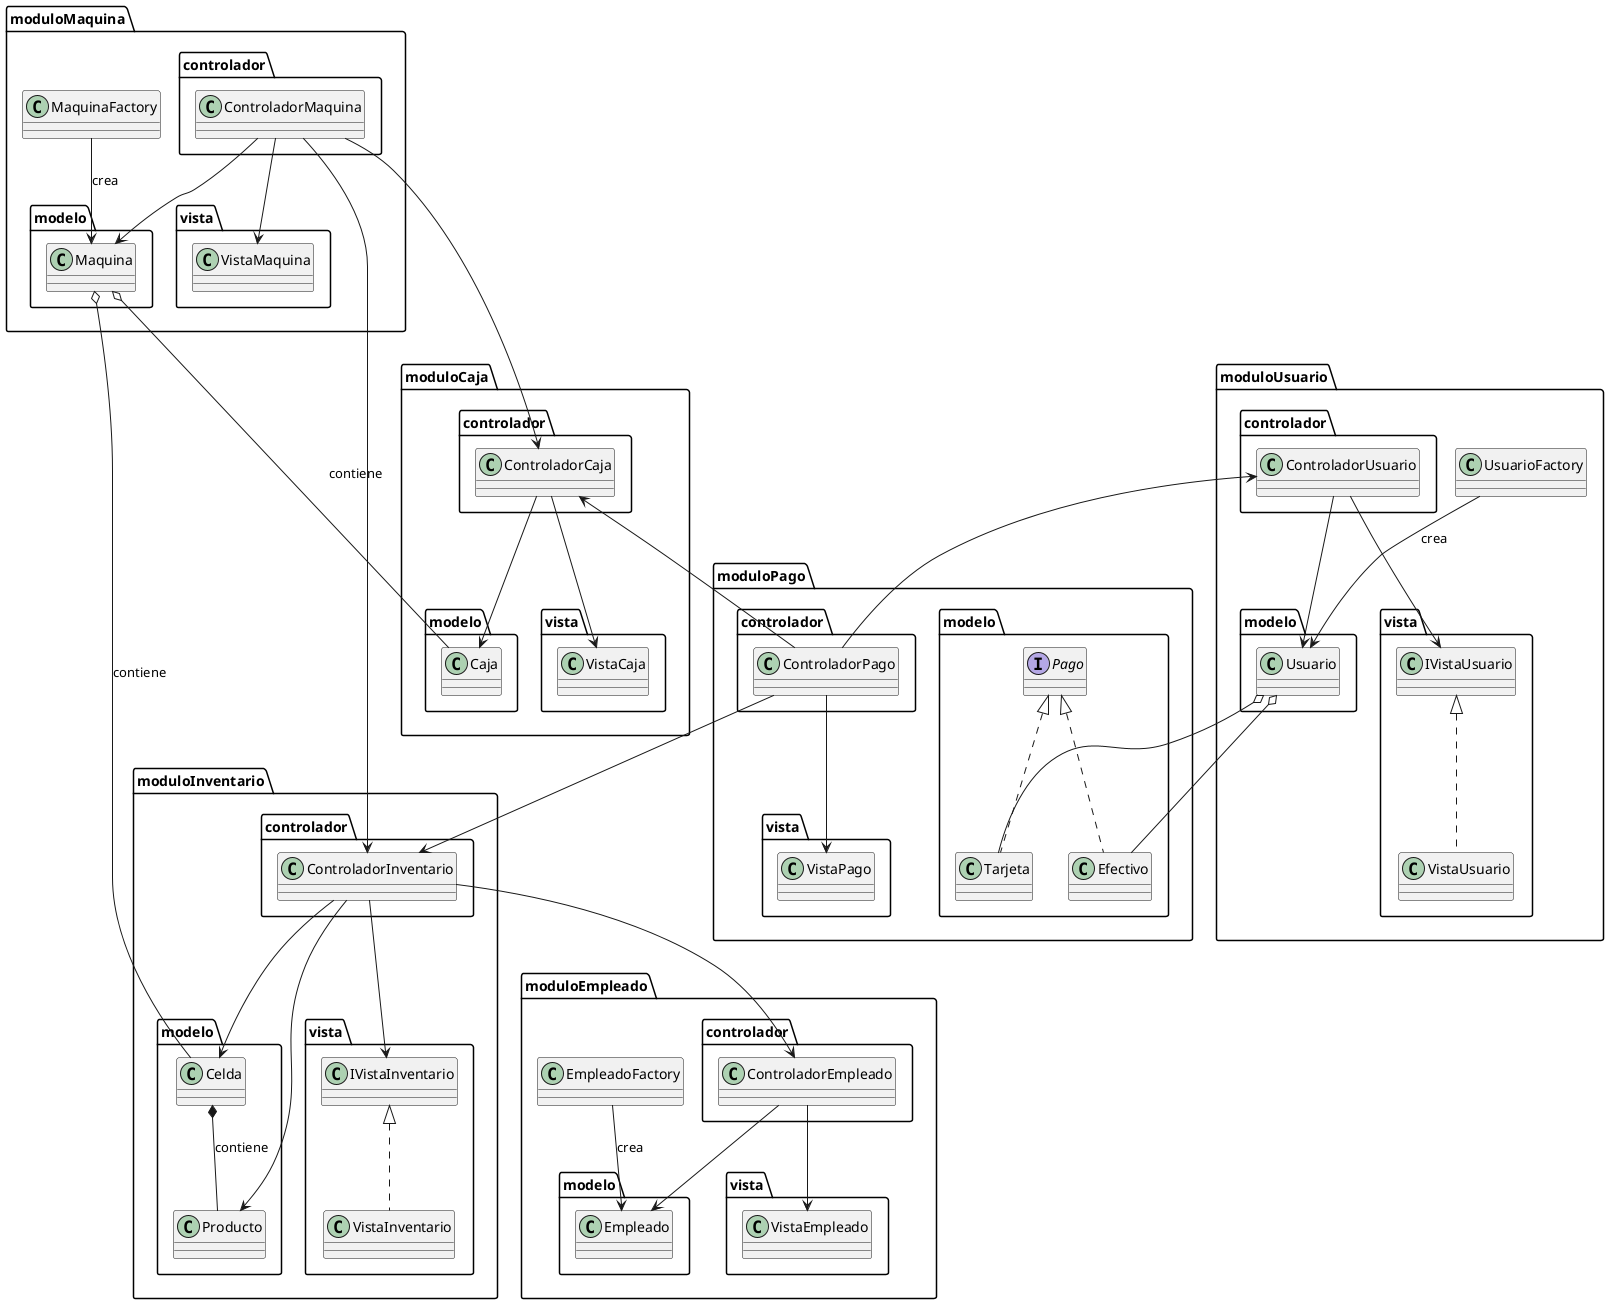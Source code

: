 @startuml
package "moduloMaquina" {
    package "modelo" {
        class Maquina
    }
    package "vista" {
        class VistaMaquina
    }
    package "controlador" {
        class ControladorMaquina
    }
    class MaquinaFactory
}

package "moduloInventario" {
    package "modelo" {
        class Celda
        class Producto
    }
    package "vista" {
        class IVistaInventario
        class VistaInventario
    }
    package "controlador" {
        class ControladorInventario
    }
}

package "moduloCaja" {
    package "modelo" {
        class Caja
    }
    package "vista" {
        class VistaCaja
    }
    package "controlador" {
        class ControladorCaja
    }
}

package "moduloPago" {
    package "modelo" {
        interface Pago
        class Efectivo
        class Tarjeta
    }
    package "vista" {
        class VistaPago
    }
    package "controlador" {
        class ControladorPago
    }
}

package "moduloUsuario" {
    package "modelo" {
        class Usuario
    }
    package "vista" {
        class VistaUsuario
        class IVistaUsuario
    }
    package "controlador" {
        class ControladorUsuario
    }
    class UsuarioFactory
}

package "moduloEmpleado" {
    package "modelo" {
        class Empleado
    }
    package "vista" {
        class VistaEmpleado
    }
    package "controlador" {
        class ControladorEmpleado
    }
    class EmpleadoFactory
}

Maquina o-- Celda : contiene
Maquina o-- Caja : contiene
Celda *-- Producto : contiene
Usuario o-- Tarjeta
Usuario o-- Efectivo

Efectivo .u.|> Pago
Tarjeta .u.|> Pago
VistaInventario .u.|> IVistaInventario
VistaUsuario .u.|> IVistaUsuario

MaquinaFactory --> Maquina : crea
UsuarioFactory --> Usuario : crea
EmpleadoFactory --> Empleado : crea

ControladorMaquina --> Maquina
ControladorMaquina --> VistaMaquina

ControladorInventario --> Celda
ControladorInventario --> Producto
ControladorInventario --> IVistaInventario

ControladorCaja --> Caja
ControladorCaja --> VistaCaja

ControladorPago --> VistaPago

ControladorUsuario --> Usuario
ControladorUsuario --> IVistaUsuario

ControladorEmpleado --> Empleado
ControladorEmpleado --> VistaEmpleado

ControladorPago --> ControladorUsuario
ControladorPago --> ControladorInventario
ControladorPago -u-> ControladorCaja
ControladorInventario --> ControladorEmpleado
ControladorMaquina --> ControladorInventario
ControladorMaquina ---> ControladorCaja

@enduml